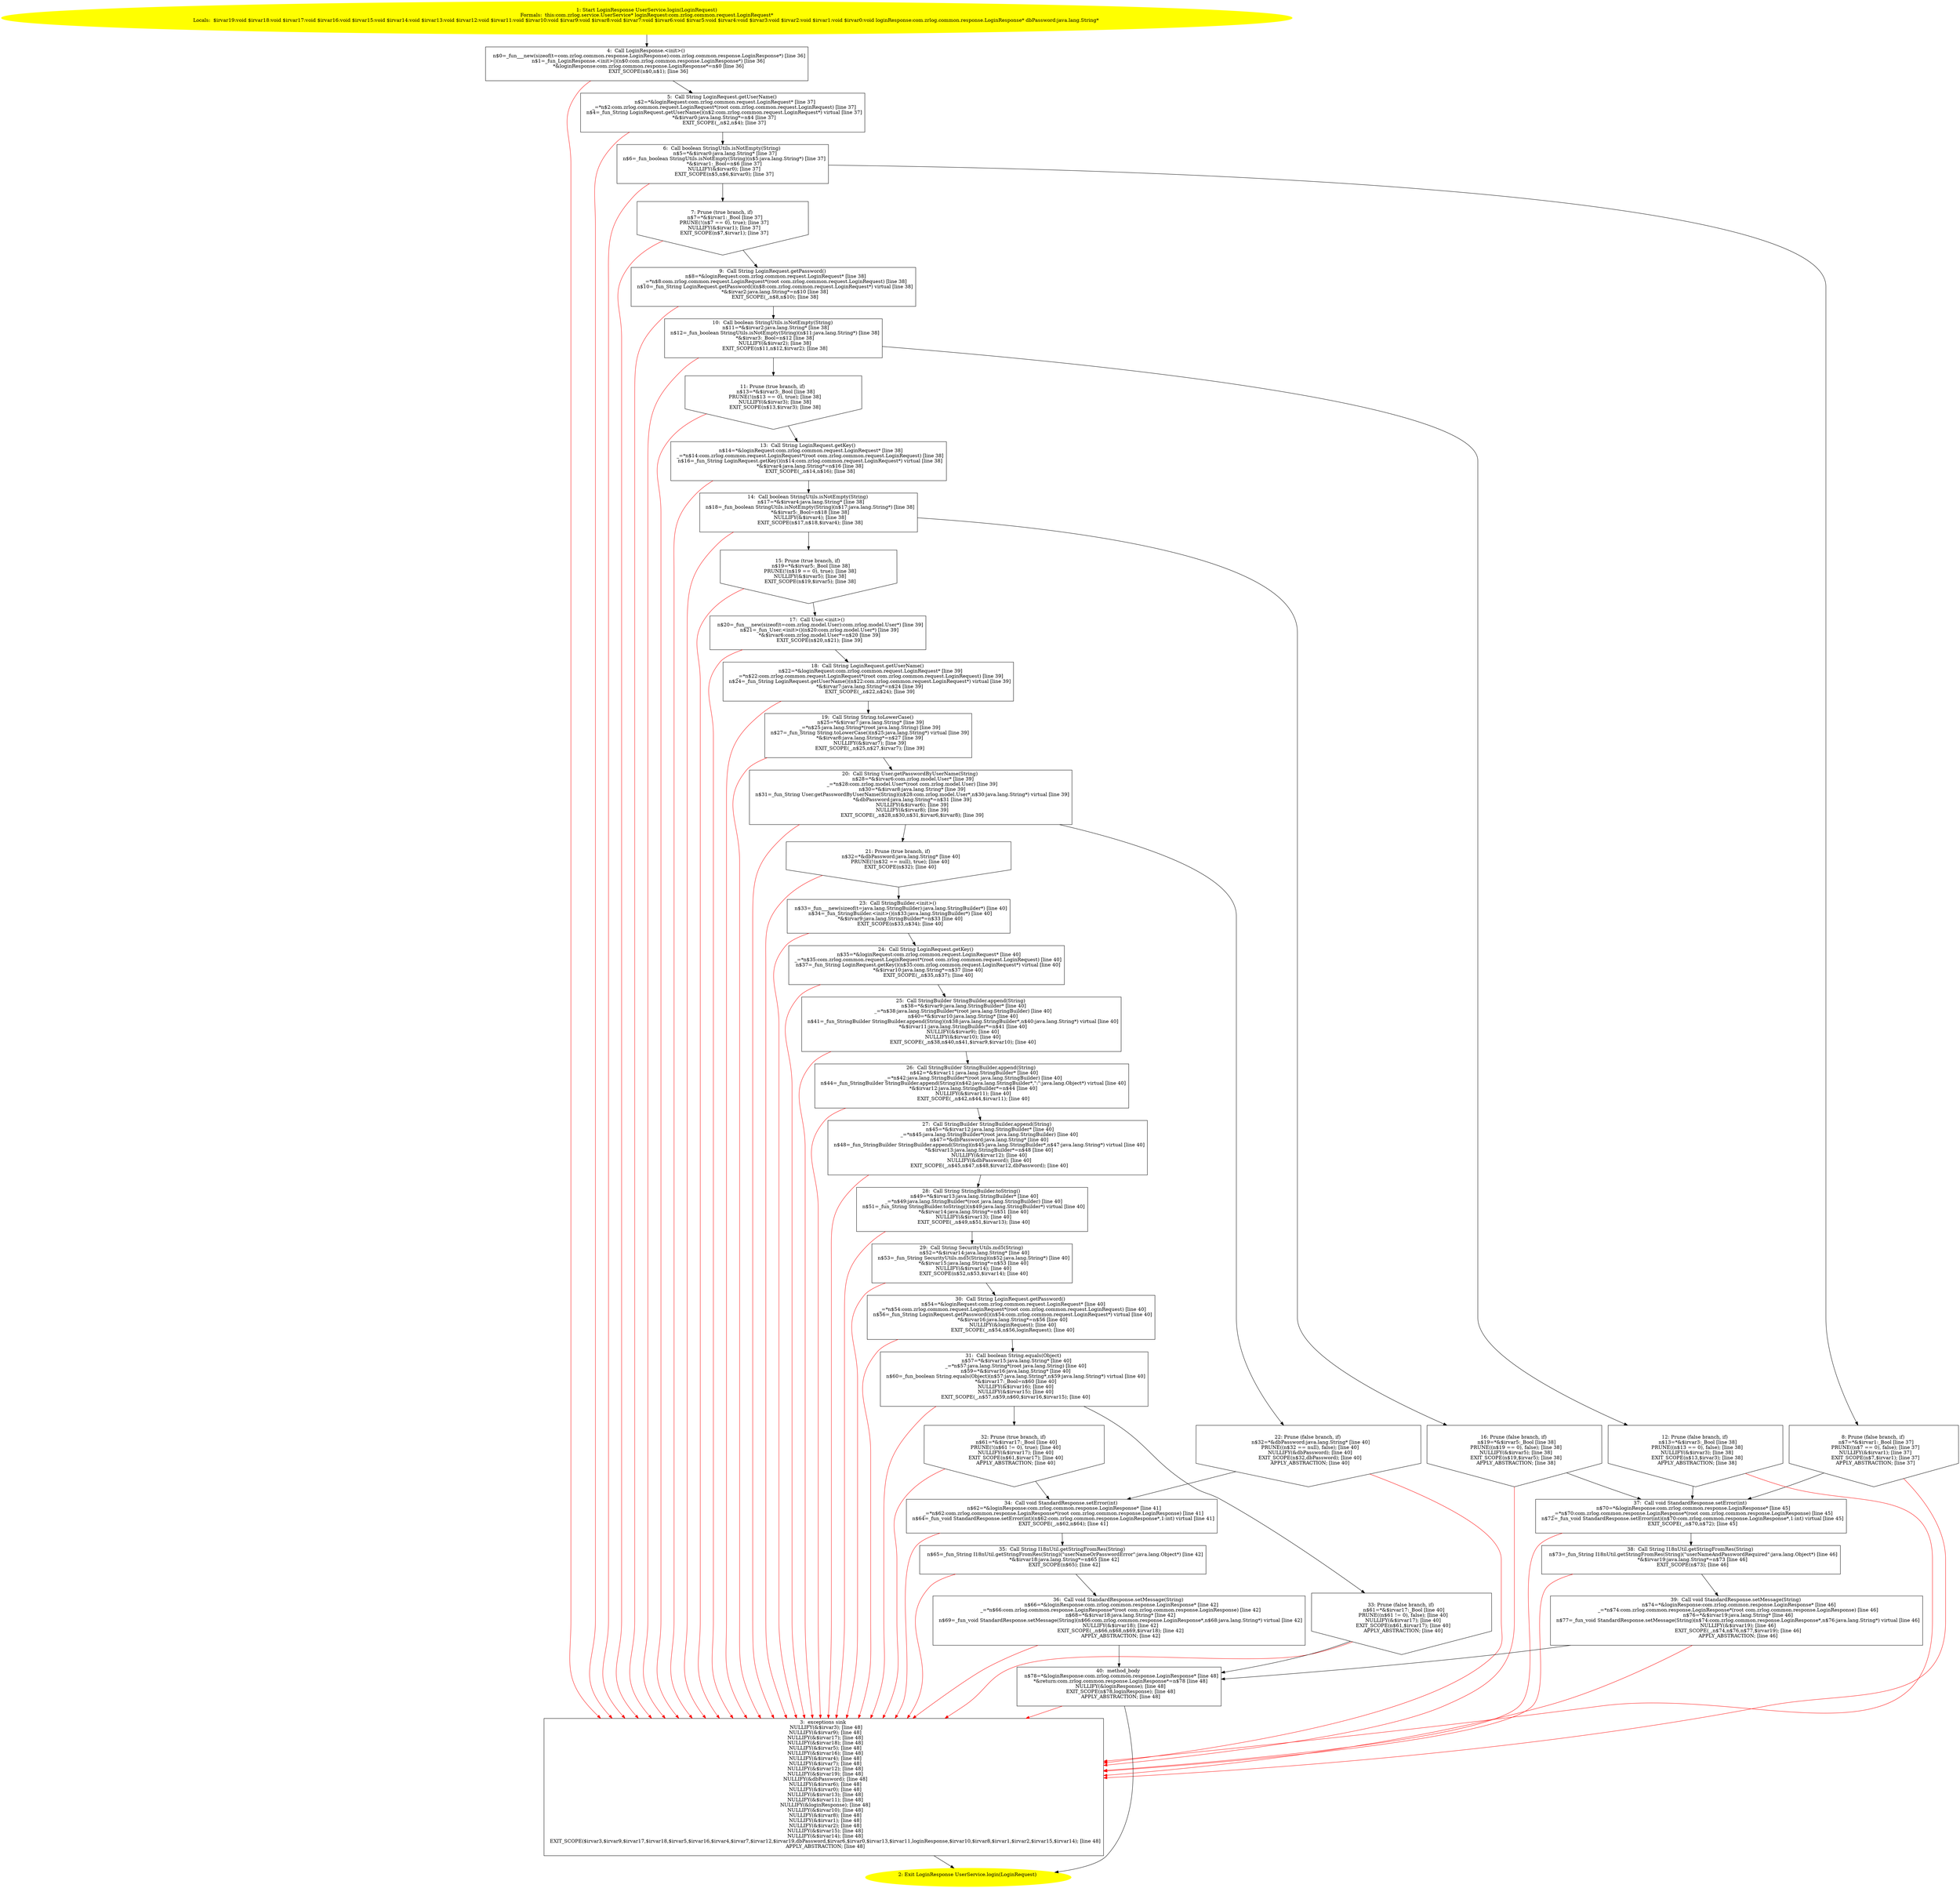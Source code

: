 /* @generated */
digraph cfg {
"com.zrlog.service.UserService.login(com.zrlog.common.request.LoginRequest):com.zrlog.common.response.4e1e78a4189e715eecea8e6a4670ff0a_1" [label="1: Start LoginResponse UserService.login(LoginRequest)\nFormals:  this:com.zrlog.service.UserService* loginRequest:com.zrlog.common.request.LoginRequest*\nLocals:  $irvar19:void $irvar18:void $irvar17:void $irvar16:void $irvar15:void $irvar14:void $irvar13:void $irvar12:void $irvar11:void $irvar10:void $irvar9:void $irvar8:void $irvar7:void $irvar6:void $irvar5:void $irvar4:void $irvar3:void $irvar2:void $irvar1:void $irvar0:void loginResponse:com.zrlog.common.response.LoginResponse* dbPassword:java.lang.String* \n  " color=yellow style=filled]
	

	 "com.zrlog.service.UserService.login(com.zrlog.common.request.LoginRequest):com.zrlog.common.response.4e1e78a4189e715eecea8e6a4670ff0a_1" -> "com.zrlog.service.UserService.login(com.zrlog.common.request.LoginRequest):com.zrlog.common.response.4e1e78a4189e715eecea8e6a4670ff0a_4" ;
"com.zrlog.service.UserService.login(com.zrlog.common.request.LoginRequest):com.zrlog.common.response.4e1e78a4189e715eecea8e6a4670ff0a_2" [label="2: Exit LoginResponse UserService.login(LoginRequest) \n  " color=yellow style=filled]
	

"com.zrlog.service.UserService.login(com.zrlog.common.request.LoginRequest):com.zrlog.common.response.4e1e78a4189e715eecea8e6a4670ff0a_3" [label="3:  exceptions sink \n   NULLIFY(&$irvar3); [line 48]\n  NULLIFY(&$irvar9); [line 48]\n  NULLIFY(&$irvar17); [line 48]\n  NULLIFY(&$irvar18); [line 48]\n  NULLIFY(&$irvar5); [line 48]\n  NULLIFY(&$irvar16); [line 48]\n  NULLIFY(&$irvar4); [line 48]\n  NULLIFY(&$irvar7); [line 48]\n  NULLIFY(&$irvar12); [line 48]\n  NULLIFY(&$irvar19); [line 48]\n  NULLIFY(&dbPassword); [line 48]\n  NULLIFY(&$irvar6); [line 48]\n  NULLIFY(&$irvar0); [line 48]\n  NULLIFY(&$irvar13); [line 48]\n  NULLIFY(&$irvar11); [line 48]\n  NULLIFY(&loginResponse); [line 48]\n  NULLIFY(&$irvar10); [line 48]\n  NULLIFY(&$irvar8); [line 48]\n  NULLIFY(&$irvar1); [line 48]\n  NULLIFY(&$irvar2); [line 48]\n  NULLIFY(&$irvar15); [line 48]\n  NULLIFY(&$irvar14); [line 48]\n  EXIT_SCOPE($irvar3,$irvar9,$irvar17,$irvar18,$irvar5,$irvar16,$irvar4,$irvar7,$irvar12,$irvar19,dbPassword,$irvar6,$irvar0,$irvar13,$irvar11,loginResponse,$irvar10,$irvar8,$irvar1,$irvar2,$irvar15,$irvar14); [line 48]\n  APPLY_ABSTRACTION; [line 48]\n " shape="box"]
	

	 "com.zrlog.service.UserService.login(com.zrlog.common.request.LoginRequest):com.zrlog.common.response.4e1e78a4189e715eecea8e6a4670ff0a_3" -> "com.zrlog.service.UserService.login(com.zrlog.common.request.LoginRequest):com.zrlog.common.response.4e1e78a4189e715eecea8e6a4670ff0a_2" ;
"com.zrlog.service.UserService.login(com.zrlog.common.request.LoginRequest):com.zrlog.common.response.4e1e78a4189e715eecea8e6a4670ff0a_4" [label="4:  Call LoginResponse.<init>() \n   n$0=_fun___new(sizeof(t=com.zrlog.common.response.LoginResponse):com.zrlog.common.response.LoginResponse*) [line 36]\n  n$1=_fun_LoginResponse.<init>()(n$0:com.zrlog.common.response.LoginResponse*) [line 36]\n  *&loginResponse:com.zrlog.common.response.LoginResponse*=n$0 [line 36]\n  EXIT_SCOPE(n$0,n$1); [line 36]\n " shape="box"]
	

	 "com.zrlog.service.UserService.login(com.zrlog.common.request.LoginRequest):com.zrlog.common.response.4e1e78a4189e715eecea8e6a4670ff0a_4" -> "com.zrlog.service.UserService.login(com.zrlog.common.request.LoginRequest):com.zrlog.common.response.4e1e78a4189e715eecea8e6a4670ff0a_5" ;
	 "com.zrlog.service.UserService.login(com.zrlog.common.request.LoginRequest):com.zrlog.common.response.4e1e78a4189e715eecea8e6a4670ff0a_4" -> "com.zrlog.service.UserService.login(com.zrlog.common.request.LoginRequest):com.zrlog.common.response.4e1e78a4189e715eecea8e6a4670ff0a_3" [color="red" ];
"com.zrlog.service.UserService.login(com.zrlog.common.request.LoginRequest):com.zrlog.common.response.4e1e78a4189e715eecea8e6a4670ff0a_5" [label="5:  Call String LoginRequest.getUserName() \n   n$2=*&loginRequest:com.zrlog.common.request.LoginRequest* [line 37]\n  _=*n$2:com.zrlog.common.request.LoginRequest*(root com.zrlog.common.request.LoginRequest) [line 37]\n  n$4=_fun_String LoginRequest.getUserName()(n$2:com.zrlog.common.request.LoginRequest*) virtual [line 37]\n  *&$irvar0:java.lang.String*=n$4 [line 37]\n  EXIT_SCOPE(_,n$2,n$4); [line 37]\n " shape="box"]
	

	 "com.zrlog.service.UserService.login(com.zrlog.common.request.LoginRequest):com.zrlog.common.response.4e1e78a4189e715eecea8e6a4670ff0a_5" -> "com.zrlog.service.UserService.login(com.zrlog.common.request.LoginRequest):com.zrlog.common.response.4e1e78a4189e715eecea8e6a4670ff0a_6" ;
	 "com.zrlog.service.UserService.login(com.zrlog.common.request.LoginRequest):com.zrlog.common.response.4e1e78a4189e715eecea8e6a4670ff0a_5" -> "com.zrlog.service.UserService.login(com.zrlog.common.request.LoginRequest):com.zrlog.common.response.4e1e78a4189e715eecea8e6a4670ff0a_3" [color="red" ];
"com.zrlog.service.UserService.login(com.zrlog.common.request.LoginRequest):com.zrlog.common.response.4e1e78a4189e715eecea8e6a4670ff0a_6" [label="6:  Call boolean StringUtils.isNotEmpty(String) \n   n$5=*&$irvar0:java.lang.String* [line 37]\n  n$6=_fun_boolean StringUtils.isNotEmpty(String)(n$5:java.lang.String*) [line 37]\n  *&$irvar1:_Bool=n$6 [line 37]\n  NULLIFY(&$irvar0); [line 37]\n  EXIT_SCOPE(n$5,n$6,$irvar0); [line 37]\n " shape="box"]
	

	 "com.zrlog.service.UserService.login(com.zrlog.common.request.LoginRequest):com.zrlog.common.response.4e1e78a4189e715eecea8e6a4670ff0a_6" -> "com.zrlog.service.UserService.login(com.zrlog.common.request.LoginRequest):com.zrlog.common.response.4e1e78a4189e715eecea8e6a4670ff0a_7" ;
	 "com.zrlog.service.UserService.login(com.zrlog.common.request.LoginRequest):com.zrlog.common.response.4e1e78a4189e715eecea8e6a4670ff0a_6" -> "com.zrlog.service.UserService.login(com.zrlog.common.request.LoginRequest):com.zrlog.common.response.4e1e78a4189e715eecea8e6a4670ff0a_8" ;
	 "com.zrlog.service.UserService.login(com.zrlog.common.request.LoginRequest):com.zrlog.common.response.4e1e78a4189e715eecea8e6a4670ff0a_6" -> "com.zrlog.service.UserService.login(com.zrlog.common.request.LoginRequest):com.zrlog.common.response.4e1e78a4189e715eecea8e6a4670ff0a_3" [color="red" ];
"com.zrlog.service.UserService.login(com.zrlog.common.request.LoginRequest):com.zrlog.common.response.4e1e78a4189e715eecea8e6a4670ff0a_7" [label="7: Prune (true branch, if) \n   n$7=*&$irvar1:_Bool [line 37]\n  PRUNE(!(n$7 == 0), true); [line 37]\n  NULLIFY(&$irvar1); [line 37]\n  EXIT_SCOPE(n$7,$irvar1); [line 37]\n " shape="invhouse"]
	

	 "com.zrlog.service.UserService.login(com.zrlog.common.request.LoginRequest):com.zrlog.common.response.4e1e78a4189e715eecea8e6a4670ff0a_7" -> "com.zrlog.service.UserService.login(com.zrlog.common.request.LoginRequest):com.zrlog.common.response.4e1e78a4189e715eecea8e6a4670ff0a_9" ;
	 "com.zrlog.service.UserService.login(com.zrlog.common.request.LoginRequest):com.zrlog.common.response.4e1e78a4189e715eecea8e6a4670ff0a_7" -> "com.zrlog.service.UserService.login(com.zrlog.common.request.LoginRequest):com.zrlog.common.response.4e1e78a4189e715eecea8e6a4670ff0a_3" [color="red" ];
"com.zrlog.service.UserService.login(com.zrlog.common.request.LoginRequest):com.zrlog.common.response.4e1e78a4189e715eecea8e6a4670ff0a_8" [label="8: Prune (false branch, if) \n   n$7=*&$irvar1:_Bool [line 37]\n  PRUNE((n$7 == 0), false); [line 37]\n  NULLIFY(&$irvar1); [line 37]\n  EXIT_SCOPE(n$7,$irvar1); [line 37]\n  APPLY_ABSTRACTION; [line 37]\n " shape="invhouse"]
	

	 "com.zrlog.service.UserService.login(com.zrlog.common.request.LoginRequest):com.zrlog.common.response.4e1e78a4189e715eecea8e6a4670ff0a_8" -> "com.zrlog.service.UserService.login(com.zrlog.common.request.LoginRequest):com.zrlog.common.response.4e1e78a4189e715eecea8e6a4670ff0a_37" ;
	 "com.zrlog.service.UserService.login(com.zrlog.common.request.LoginRequest):com.zrlog.common.response.4e1e78a4189e715eecea8e6a4670ff0a_8" -> "com.zrlog.service.UserService.login(com.zrlog.common.request.LoginRequest):com.zrlog.common.response.4e1e78a4189e715eecea8e6a4670ff0a_3" [color="red" ];
"com.zrlog.service.UserService.login(com.zrlog.common.request.LoginRequest):com.zrlog.common.response.4e1e78a4189e715eecea8e6a4670ff0a_9" [label="9:  Call String LoginRequest.getPassword() \n   n$8=*&loginRequest:com.zrlog.common.request.LoginRequest* [line 38]\n  _=*n$8:com.zrlog.common.request.LoginRequest*(root com.zrlog.common.request.LoginRequest) [line 38]\n  n$10=_fun_String LoginRequest.getPassword()(n$8:com.zrlog.common.request.LoginRequest*) virtual [line 38]\n  *&$irvar2:java.lang.String*=n$10 [line 38]\n  EXIT_SCOPE(_,n$8,n$10); [line 38]\n " shape="box"]
	

	 "com.zrlog.service.UserService.login(com.zrlog.common.request.LoginRequest):com.zrlog.common.response.4e1e78a4189e715eecea8e6a4670ff0a_9" -> "com.zrlog.service.UserService.login(com.zrlog.common.request.LoginRequest):com.zrlog.common.response.4e1e78a4189e715eecea8e6a4670ff0a_10" ;
	 "com.zrlog.service.UserService.login(com.zrlog.common.request.LoginRequest):com.zrlog.common.response.4e1e78a4189e715eecea8e6a4670ff0a_9" -> "com.zrlog.service.UserService.login(com.zrlog.common.request.LoginRequest):com.zrlog.common.response.4e1e78a4189e715eecea8e6a4670ff0a_3" [color="red" ];
"com.zrlog.service.UserService.login(com.zrlog.common.request.LoginRequest):com.zrlog.common.response.4e1e78a4189e715eecea8e6a4670ff0a_10" [label="10:  Call boolean StringUtils.isNotEmpty(String) \n   n$11=*&$irvar2:java.lang.String* [line 38]\n  n$12=_fun_boolean StringUtils.isNotEmpty(String)(n$11:java.lang.String*) [line 38]\n  *&$irvar3:_Bool=n$12 [line 38]\n  NULLIFY(&$irvar2); [line 38]\n  EXIT_SCOPE(n$11,n$12,$irvar2); [line 38]\n " shape="box"]
	

	 "com.zrlog.service.UserService.login(com.zrlog.common.request.LoginRequest):com.zrlog.common.response.4e1e78a4189e715eecea8e6a4670ff0a_10" -> "com.zrlog.service.UserService.login(com.zrlog.common.request.LoginRequest):com.zrlog.common.response.4e1e78a4189e715eecea8e6a4670ff0a_11" ;
	 "com.zrlog.service.UserService.login(com.zrlog.common.request.LoginRequest):com.zrlog.common.response.4e1e78a4189e715eecea8e6a4670ff0a_10" -> "com.zrlog.service.UserService.login(com.zrlog.common.request.LoginRequest):com.zrlog.common.response.4e1e78a4189e715eecea8e6a4670ff0a_12" ;
	 "com.zrlog.service.UserService.login(com.zrlog.common.request.LoginRequest):com.zrlog.common.response.4e1e78a4189e715eecea8e6a4670ff0a_10" -> "com.zrlog.service.UserService.login(com.zrlog.common.request.LoginRequest):com.zrlog.common.response.4e1e78a4189e715eecea8e6a4670ff0a_3" [color="red" ];
"com.zrlog.service.UserService.login(com.zrlog.common.request.LoginRequest):com.zrlog.common.response.4e1e78a4189e715eecea8e6a4670ff0a_11" [label="11: Prune (true branch, if) \n   n$13=*&$irvar3:_Bool [line 38]\n  PRUNE(!(n$13 == 0), true); [line 38]\n  NULLIFY(&$irvar3); [line 38]\n  EXIT_SCOPE(n$13,$irvar3); [line 38]\n " shape="invhouse"]
	

	 "com.zrlog.service.UserService.login(com.zrlog.common.request.LoginRequest):com.zrlog.common.response.4e1e78a4189e715eecea8e6a4670ff0a_11" -> "com.zrlog.service.UserService.login(com.zrlog.common.request.LoginRequest):com.zrlog.common.response.4e1e78a4189e715eecea8e6a4670ff0a_13" ;
	 "com.zrlog.service.UserService.login(com.zrlog.common.request.LoginRequest):com.zrlog.common.response.4e1e78a4189e715eecea8e6a4670ff0a_11" -> "com.zrlog.service.UserService.login(com.zrlog.common.request.LoginRequest):com.zrlog.common.response.4e1e78a4189e715eecea8e6a4670ff0a_3" [color="red" ];
"com.zrlog.service.UserService.login(com.zrlog.common.request.LoginRequest):com.zrlog.common.response.4e1e78a4189e715eecea8e6a4670ff0a_12" [label="12: Prune (false branch, if) \n   n$13=*&$irvar3:_Bool [line 38]\n  PRUNE((n$13 == 0), false); [line 38]\n  NULLIFY(&$irvar3); [line 38]\n  EXIT_SCOPE(n$13,$irvar3); [line 38]\n  APPLY_ABSTRACTION; [line 38]\n " shape="invhouse"]
	

	 "com.zrlog.service.UserService.login(com.zrlog.common.request.LoginRequest):com.zrlog.common.response.4e1e78a4189e715eecea8e6a4670ff0a_12" -> "com.zrlog.service.UserService.login(com.zrlog.common.request.LoginRequest):com.zrlog.common.response.4e1e78a4189e715eecea8e6a4670ff0a_37" ;
	 "com.zrlog.service.UserService.login(com.zrlog.common.request.LoginRequest):com.zrlog.common.response.4e1e78a4189e715eecea8e6a4670ff0a_12" -> "com.zrlog.service.UserService.login(com.zrlog.common.request.LoginRequest):com.zrlog.common.response.4e1e78a4189e715eecea8e6a4670ff0a_3" [color="red" ];
"com.zrlog.service.UserService.login(com.zrlog.common.request.LoginRequest):com.zrlog.common.response.4e1e78a4189e715eecea8e6a4670ff0a_13" [label="13:  Call String LoginRequest.getKey() \n   n$14=*&loginRequest:com.zrlog.common.request.LoginRequest* [line 38]\n  _=*n$14:com.zrlog.common.request.LoginRequest*(root com.zrlog.common.request.LoginRequest) [line 38]\n  n$16=_fun_String LoginRequest.getKey()(n$14:com.zrlog.common.request.LoginRequest*) virtual [line 38]\n  *&$irvar4:java.lang.String*=n$16 [line 38]\n  EXIT_SCOPE(_,n$14,n$16); [line 38]\n " shape="box"]
	

	 "com.zrlog.service.UserService.login(com.zrlog.common.request.LoginRequest):com.zrlog.common.response.4e1e78a4189e715eecea8e6a4670ff0a_13" -> "com.zrlog.service.UserService.login(com.zrlog.common.request.LoginRequest):com.zrlog.common.response.4e1e78a4189e715eecea8e6a4670ff0a_14" ;
	 "com.zrlog.service.UserService.login(com.zrlog.common.request.LoginRequest):com.zrlog.common.response.4e1e78a4189e715eecea8e6a4670ff0a_13" -> "com.zrlog.service.UserService.login(com.zrlog.common.request.LoginRequest):com.zrlog.common.response.4e1e78a4189e715eecea8e6a4670ff0a_3" [color="red" ];
"com.zrlog.service.UserService.login(com.zrlog.common.request.LoginRequest):com.zrlog.common.response.4e1e78a4189e715eecea8e6a4670ff0a_14" [label="14:  Call boolean StringUtils.isNotEmpty(String) \n   n$17=*&$irvar4:java.lang.String* [line 38]\n  n$18=_fun_boolean StringUtils.isNotEmpty(String)(n$17:java.lang.String*) [line 38]\n  *&$irvar5:_Bool=n$18 [line 38]\n  NULLIFY(&$irvar4); [line 38]\n  EXIT_SCOPE(n$17,n$18,$irvar4); [line 38]\n " shape="box"]
	

	 "com.zrlog.service.UserService.login(com.zrlog.common.request.LoginRequest):com.zrlog.common.response.4e1e78a4189e715eecea8e6a4670ff0a_14" -> "com.zrlog.service.UserService.login(com.zrlog.common.request.LoginRequest):com.zrlog.common.response.4e1e78a4189e715eecea8e6a4670ff0a_15" ;
	 "com.zrlog.service.UserService.login(com.zrlog.common.request.LoginRequest):com.zrlog.common.response.4e1e78a4189e715eecea8e6a4670ff0a_14" -> "com.zrlog.service.UserService.login(com.zrlog.common.request.LoginRequest):com.zrlog.common.response.4e1e78a4189e715eecea8e6a4670ff0a_16" ;
	 "com.zrlog.service.UserService.login(com.zrlog.common.request.LoginRequest):com.zrlog.common.response.4e1e78a4189e715eecea8e6a4670ff0a_14" -> "com.zrlog.service.UserService.login(com.zrlog.common.request.LoginRequest):com.zrlog.common.response.4e1e78a4189e715eecea8e6a4670ff0a_3" [color="red" ];
"com.zrlog.service.UserService.login(com.zrlog.common.request.LoginRequest):com.zrlog.common.response.4e1e78a4189e715eecea8e6a4670ff0a_15" [label="15: Prune (true branch, if) \n   n$19=*&$irvar5:_Bool [line 38]\n  PRUNE(!(n$19 == 0), true); [line 38]\n  NULLIFY(&$irvar5); [line 38]\n  EXIT_SCOPE(n$19,$irvar5); [line 38]\n " shape="invhouse"]
	

	 "com.zrlog.service.UserService.login(com.zrlog.common.request.LoginRequest):com.zrlog.common.response.4e1e78a4189e715eecea8e6a4670ff0a_15" -> "com.zrlog.service.UserService.login(com.zrlog.common.request.LoginRequest):com.zrlog.common.response.4e1e78a4189e715eecea8e6a4670ff0a_17" ;
	 "com.zrlog.service.UserService.login(com.zrlog.common.request.LoginRequest):com.zrlog.common.response.4e1e78a4189e715eecea8e6a4670ff0a_15" -> "com.zrlog.service.UserService.login(com.zrlog.common.request.LoginRequest):com.zrlog.common.response.4e1e78a4189e715eecea8e6a4670ff0a_3" [color="red" ];
"com.zrlog.service.UserService.login(com.zrlog.common.request.LoginRequest):com.zrlog.common.response.4e1e78a4189e715eecea8e6a4670ff0a_16" [label="16: Prune (false branch, if) \n   n$19=*&$irvar5:_Bool [line 38]\n  PRUNE((n$19 == 0), false); [line 38]\n  NULLIFY(&$irvar5); [line 38]\n  EXIT_SCOPE(n$19,$irvar5); [line 38]\n  APPLY_ABSTRACTION; [line 38]\n " shape="invhouse"]
	

	 "com.zrlog.service.UserService.login(com.zrlog.common.request.LoginRequest):com.zrlog.common.response.4e1e78a4189e715eecea8e6a4670ff0a_16" -> "com.zrlog.service.UserService.login(com.zrlog.common.request.LoginRequest):com.zrlog.common.response.4e1e78a4189e715eecea8e6a4670ff0a_37" ;
	 "com.zrlog.service.UserService.login(com.zrlog.common.request.LoginRequest):com.zrlog.common.response.4e1e78a4189e715eecea8e6a4670ff0a_16" -> "com.zrlog.service.UserService.login(com.zrlog.common.request.LoginRequest):com.zrlog.common.response.4e1e78a4189e715eecea8e6a4670ff0a_3" [color="red" ];
"com.zrlog.service.UserService.login(com.zrlog.common.request.LoginRequest):com.zrlog.common.response.4e1e78a4189e715eecea8e6a4670ff0a_17" [label="17:  Call User.<init>() \n   n$20=_fun___new(sizeof(t=com.zrlog.model.User):com.zrlog.model.User*) [line 39]\n  n$21=_fun_User.<init>()(n$20:com.zrlog.model.User*) [line 39]\n  *&$irvar6:com.zrlog.model.User*=n$20 [line 39]\n  EXIT_SCOPE(n$20,n$21); [line 39]\n " shape="box"]
	

	 "com.zrlog.service.UserService.login(com.zrlog.common.request.LoginRequest):com.zrlog.common.response.4e1e78a4189e715eecea8e6a4670ff0a_17" -> "com.zrlog.service.UserService.login(com.zrlog.common.request.LoginRequest):com.zrlog.common.response.4e1e78a4189e715eecea8e6a4670ff0a_18" ;
	 "com.zrlog.service.UserService.login(com.zrlog.common.request.LoginRequest):com.zrlog.common.response.4e1e78a4189e715eecea8e6a4670ff0a_17" -> "com.zrlog.service.UserService.login(com.zrlog.common.request.LoginRequest):com.zrlog.common.response.4e1e78a4189e715eecea8e6a4670ff0a_3" [color="red" ];
"com.zrlog.service.UserService.login(com.zrlog.common.request.LoginRequest):com.zrlog.common.response.4e1e78a4189e715eecea8e6a4670ff0a_18" [label="18:  Call String LoginRequest.getUserName() \n   n$22=*&loginRequest:com.zrlog.common.request.LoginRequest* [line 39]\n  _=*n$22:com.zrlog.common.request.LoginRequest*(root com.zrlog.common.request.LoginRequest) [line 39]\n  n$24=_fun_String LoginRequest.getUserName()(n$22:com.zrlog.common.request.LoginRequest*) virtual [line 39]\n  *&$irvar7:java.lang.String*=n$24 [line 39]\n  EXIT_SCOPE(_,n$22,n$24); [line 39]\n " shape="box"]
	

	 "com.zrlog.service.UserService.login(com.zrlog.common.request.LoginRequest):com.zrlog.common.response.4e1e78a4189e715eecea8e6a4670ff0a_18" -> "com.zrlog.service.UserService.login(com.zrlog.common.request.LoginRequest):com.zrlog.common.response.4e1e78a4189e715eecea8e6a4670ff0a_19" ;
	 "com.zrlog.service.UserService.login(com.zrlog.common.request.LoginRequest):com.zrlog.common.response.4e1e78a4189e715eecea8e6a4670ff0a_18" -> "com.zrlog.service.UserService.login(com.zrlog.common.request.LoginRequest):com.zrlog.common.response.4e1e78a4189e715eecea8e6a4670ff0a_3" [color="red" ];
"com.zrlog.service.UserService.login(com.zrlog.common.request.LoginRequest):com.zrlog.common.response.4e1e78a4189e715eecea8e6a4670ff0a_19" [label="19:  Call String String.toLowerCase() \n   n$25=*&$irvar7:java.lang.String* [line 39]\n  _=*n$25:java.lang.String*(root java.lang.String) [line 39]\n  n$27=_fun_String String.toLowerCase()(n$25:java.lang.String*) virtual [line 39]\n  *&$irvar8:java.lang.String*=n$27 [line 39]\n  NULLIFY(&$irvar7); [line 39]\n  EXIT_SCOPE(_,n$25,n$27,$irvar7); [line 39]\n " shape="box"]
	

	 "com.zrlog.service.UserService.login(com.zrlog.common.request.LoginRequest):com.zrlog.common.response.4e1e78a4189e715eecea8e6a4670ff0a_19" -> "com.zrlog.service.UserService.login(com.zrlog.common.request.LoginRequest):com.zrlog.common.response.4e1e78a4189e715eecea8e6a4670ff0a_20" ;
	 "com.zrlog.service.UserService.login(com.zrlog.common.request.LoginRequest):com.zrlog.common.response.4e1e78a4189e715eecea8e6a4670ff0a_19" -> "com.zrlog.service.UserService.login(com.zrlog.common.request.LoginRequest):com.zrlog.common.response.4e1e78a4189e715eecea8e6a4670ff0a_3" [color="red" ];
"com.zrlog.service.UserService.login(com.zrlog.common.request.LoginRequest):com.zrlog.common.response.4e1e78a4189e715eecea8e6a4670ff0a_20" [label="20:  Call String User.getPasswordByUserName(String) \n   n$28=*&$irvar6:com.zrlog.model.User* [line 39]\n  _=*n$28:com.zrlog.model.User*(root com.zrlog.model.User) [line 39]\n  n$30=*&$irvar8:java.lang.String* [line 39]\n  n$31=_fun_String User.getPasswordByUserName(String)(n$28:com.zrlog.model.User*,n$30:java.lang.String*) virtual [line 39]\n  *&dbPassword:java.lang.String*=n$31 [line 39]\n  NULLIFY(&$irvar6); [line 39]\n  NULLIFY(&$irvar8); [line 39]\n  EXIT_SCOPE(_,n$28,n$30,n$31,$irvar6,$irvar8); [line 39]\n " shape="box"]
	

	 "com.zrlog.service.UserService.login(com.zrlog.common.request.LoginRequest):com.zrlog.common.response.4e1e78a4189e715eecea8e6a4670ff0a_20" -> "com.zrlog.service.UserService.login(com.zrlog.common.request.LoginRequest):com.zrlog.common.response.4e1e78a4189e715eecea8e6a4670ff0a_21" ;
	 "com.zrlog.service.UserService.login(com.zrlog.common.request.LoginRequest):com.zrlog.common.response.4e1e78a4189e715eecea8e6a4670ff0a_20" -> "com.zrlog.service.UserService.login(com.zrlog.common.request.LoginRequest):com.zrlog.common.response.4e1e78a4189e715eecea8e6a4670ff0a_22" ;
	 "com.zrlog.service.UserService.login(com.zrlog.common.request.LoginRequest):com.zrlog.common.response.4e1e78a4189e715eecea8e6a4670ff0a_20" -> "com.zrlog.service.UserService.login(com.zrlog.common.request.LoginRequest):com.zrlog.common.response.4e1e78a4189e715eecea8e6a4670ff0a_3" [color="red" ];
"com.zrlog.service.UserService.login(com.zrlog.common.request.LoginRequest):com.zrlog.common.response.4e1e78a4189e715eecea8e6a4670ff0a_21" [label="21: Prune (true branch, if) \n   n$32=*&dbPassword:java.lang.String* [line 40]\n  PRUNE(!(n$32 == null), true); [line 40]\n  EXIT_SCOPE(n$32); [line 40]\n " shape="invhouse"]
	

	 "com.zrlog.service.UserService.login(com.zrlog.common.request.LoginRequest):com.zrlog.common.response.4e1e78a4189e715eecea8e6a4670ff0a_21" -> "com.zrlog.service.UserService.login(com.zrlog.common.request.LoginRequest):com.zrlog.common.response.4e1e78a4189e715eecea8e6a4670ff0a_23" ;
	 "com.zrlog.service.UserService.login(com.zrlog.common.request.LoginRequest):com.zrlog.common.response.4e1e78a4189e715eecea8e6a4670ff0a_21" -> "com.zrlog.service.UserService.login(com.zrlog.common.request.LoginRequest):com.zrlog.common.response.4e1e78a4189e715eecea8e6a4670ff0a_3" [color="red" ];
"com.zrlog.service.UserService.login(com.zrlog.common.request.LoginRequest):com.zrlog.common.response.4e1e78a4189e715eecea8e6a4670ff0a_22" [label="22: Prune (false branch, if) \n   n$32=*&dbPassword:java.lang.String* [line 40]\n  PRUNE((n$32 == null), false); [line 40]\n  NULLIFY(&dbPassword); [line 40]\n  EXIT_SCOPE(n$32,dbPassword); [line 40]\n  APPLY_ABSTRACTION; [line 40]\n " shape="invhouse"]
	

	 "com.zrlog.service.UserService.login(com.zrlog.common.request.LoginRequest):com.zrlog.common.response.4e1e78a4189e715eecea8e6a4670ff0a_22" -> "com.zrlog.service.UserService.login(com.zrlog.common.request.LoginRequest):com.zrlog.common.response.4e1e78a4189e715eecea8e6a4670ff0a_34" ;
	 "com.zrlog.service.UserService.login(com.zrlog.common.request.LoginRequest):com.zrlog.common.response.4e1e78a4189e715eecea8e6a4670ff0a_22" -> "com.zrlog.service.UserService.login(com.zrlog.common.request.LoginRequest):com.zrlog.common.response.4e1e78a4189e715eecea8e6a4670ff0a_3" [color="red" ];
"com.zrlog.service.UserService.login(com.zrlog.common.request.LoginRequest):com.zrlog.common.response.4e1e78a4189e715eecea8e6a4670ff0a_23" [label="23:  Call StringBuilder.<init>() \n   n$33=_fun___new(sizeof(t=java.lang.StringBuilder):java.lang.StringBuilder*) [line 40]\n  n$34=_fun_StringBuilder.<init>()(n$33:java.lang.StringBuilder*) [line 40]\n  *&$irvar9:java.lang.StringBuilder*=n$33 [line 40]\n  EXIT_SCOPE(n$33,n$34); [line 40]\n " shape="box"]
	

	 "com.zrlog.service.UserService.login(com.zrlog.common.request.LoginRequest):com.zrlog.common.response.4e1e78a4189e715eecea8e6a4670ff0a_23" -> "com.zrlog.service.UserService.login(com.zrlog.common.request.LoginRequest):com.zrlog.common.response.4e1e78a4189e715eecea8e6a4670ff0a_24" ;
	 "com.zrlog.service.UserService.login(com.zrlog.common.request.LoginRequest):com.zrlog.common.response.4e1e78a4189e715eecea8e6a4670ff0a_23" -> "com.zrlog.service.UserService.login(com.zrlog.common.request.LoginRequest):com.zrlog.common.response.4e1e78a4189e715eecea8e6a4670ff0a_3" [color="red" ];
"com.zrlog.service.UserService.login(com.zrlog.common.request.LoginRequest):com.zrlog.common.response.4e1e78a4189e715eecea8e6a4670ff0a_24" [label="24:  Call String LoginRequest.getKey() \n   n$35=*&loginRequest:com.zrlog.common.request.LoginRequest* [line 40]\n  _=*n$35:com.zrlog.common.request.LoginRequest*(root com.zrlog.common.request.LoginRequest) [line 40]\n  n$37=_fun_String LoginRequest.getKey()(n$35:com.zrlog.common.request.LoginRequest*) virtual [line 40]\n  *&$irvar10:java.lang.String*=n$37 [line 40]\n  EXIT_SCOPE(_,n$35,n$37); [line 40]\n " shape="box"]
	

	 "com.zrlog.service.UserService.login(com.zrlog.common.request.LoginRequest):com.zrlog.common.response.4e1e78a4189e715eecea8e6a4670ff0a_24" -> "com.zrlog.service.UserService.login(com.zrlog.common.request.LoginRequest):com.zrlog.common.response.4e1e78a4189e715eecea8e6a4670ff0a_25" ;
	 "com.zrlog.service.UserService.login(com.zrlog.common.request.LoginRequest):com.zrlog.common.response.4e1e78a4189e715eecea8e6a4670ff0a_24" -> "com.zrlog.service.UserService.login(com.zrlog.common.request.LoginRequest):com.zrlog.common.response.4e1e78a4189e715eecea8e6a4670ff0a_3" [color="red" ];
"com.zrlog.service.UserService.login(com.zrlog.common.request.LoginRequest):com.zrlog.common.response.4e1e78a4189e715eecea8e6a4670ff0a_25" [label="25:  Call StringBuilder StringBuilder.append(String) \n   n$38=*&$irvar9:java.lang.StringBuilder* [line 40]\n  _=*n$38:java.lang.StringBuilder*(root java.lang.StringBuilder) [line 40]\n  n$40=*&$irvar10:java.lang.String* [line 40]\n  n$41=_fun_StringBuilder StringBuilder.append(String)(n$38:java.lang.StringBuilder*,n$40:java.lang.String*) virtual [line 40]\n  *&$irvar11:java.lang.StringBuilder*=n$41 [line 40]\n  NULLIFY(&$irvar9); [line 40]\n  NULLIFY(&$irvar10); [line 40]\n  EXIT_SCOPE(_,n$38,n$40,n$41,$irvar9,$irvar10); [line 40]\n " shape="box"]
	

	 "com.zrlog.service.UserService.login(com.zrlog.common.request.LoginRequest):com.zrlog.common.response.4e1e78a4189e715eecea8e6a4670ff0a_25" -> "com.zrlog.service.UserService.login(com.zrlog.common.request.LoginRequest):com.zrlog.common.response.4e1e78a4189e715eecea8e6a4670ff0a_26" ;
	 "com.zrlog.service.UserService.login(com.zrlog.common.request.LoginRequest):com.zrlog.common.response.4e1e78a4189e715eecea8e6a4670ff0a_25" -> "com.zrlog.service.UserService.login(com.zrlog.common.request.LoginRequest):com.zrlog.common.response.4e1e78a4189e715eecea8e6a4670ff0a_3" [color="red" ];
"com.zrlog.service.UserService.login(com.zrlog.common.request.LoginRequest):com.zrlog.common.response.4e1e78a4189e715eecea8e6a4670ff0a_26" [label="26:  Call StringBuilder StringBuilder.append(String) \n   n$42=*&$irvar11:java.lang.StringBuilder* [line 40]\n  _=*n$42:java.lang.StringBuilder*(root java.lang.StringBuilder) [line 40]\n  n$44=_fun_StringBuilder StringBuilder.append(String)(n$42:java.lang.StringBuilder*,\":\":java.lang.Object*) virtual [line 40]\n  *&$irvar12:java.lang.StringBuilder*=n$44 [line 40]\n  NULLIFY(&$irvar11); [line 40]\n  EXIT_SCOPE(_,n$42,n$44,$irvar11); [line 40]\n " shape="box"]
	

	 "com.zrlog.service.UserService.login(com.zrlog.common.request.LoginRequest):com.zrlog.common.response.4e1e78a4189e715eecea8e6a4670ff0a_26" -> "com.zrlog.service.UserService.login(com.zrlog.common.request.LoginRequest):com.zrlog.common.response.4e1e78a4189e715eecea8e6a4670ff0a_27" ;
	 "com.zrlog.service.UserService.login(com.zrlog.common.request.LoginRequest):com.zrlog.common.response.4e1e78a4189e715eecea8e6a4670ff0a_26" -> "com.zrlog.service.UserService.login(com.zrlog.common.request.LoginRequest):com.zrlog.common.response.4e1e78a4189e715eecea8e6a4670ff0a_3" [color="red" ];
"com.zrlog.service.UserService.login(com.zrlog.common.request.LoginRequest):com.zrlog.common.response.4e1e78a4189e715eecea8e6a4670ff0a_27" [label="27:  Call StringBuilder StringBuilder.append(String) \n   n$45=*&$irvar12:java.lang.StringBuilder* [line 40]\n  _=*n$45:java.lang.StringBuilder*(root java.lang.StringBuilder) [line 40]\n  n$47=*&dbPassword:java.lang.String* [line 40]\n  n$48=_fun_StringBuilder StringBuilder.append(String)(n$45:java.lang.StringBuilder*,n$47:java.lang.String*) virtual [line 40]\n  *&$irvar13:java.lang.StringBuilder*=n$48 [line 40]\n  NULLIFY(&$irvar12); [line 40]\n  NULLIFY(&dbPassword); [line 40]\n  EXIT_SCOPE(_,n$45,n$47,n$48,$irvar12,dbPassword); [line 40]\n " shape="box"]
	

	 "com.zrlog.service.UserService.login(com.zrlog.common.request.LoginRequest):com.zrlog.common.response.4e1e78a4189e715eecea8e6a4670ff0a_27" -> "com.zrlog.service.UserService.login(com.zrlog.common.request.LoginRequest):com.zrlog.common.response.4e1e78a4189e715eecea8e6a4670ff0a_28" ;
	 "com.zrlog.service.UserService.login(com.zrlog.common.request.LoginRequest):com.zrlog.common.response.4e1e78a4189e715eecea8e6a4670ff0a_27" -> "com.zrlog.service.UserService.login(com.zrlog.common.request.LoginRequest):com.zrlog.common.response.4e1e78a4189e715eecea8e6a4670ff0a_3" [color="red" ];
"com.zrlog.service.UserService.login(com.zrlog.common.request.LoginRequest):com.zrlog.common.response.4e1e78a4189e715eecea8e6a4670ff0a_28" [label="28:  Call String StringBuilder.toString() \n   n$49=*&$irvar13:java.lang.StringBuilder* [line 40]\n  _=*n$49:java.lang.StringBuilder*(root java.lang.StringBuilder) [line 40]\n  n$51=_fun_String StringBuilder.toString()(n$49:java.lang.StringBuilder*) virtual [line 40]\n  *&$irvar14:java.lang.String*=n$51 [line 40]\n  NULLIFY(&$irvar13); [line 40]\n  EXIT_SCOPE(_,n$49,n$51,$irvar13); [line 40]\n " shape="box"]
	

	 "com.zrlog.service.UserService.login(com.zrlog.common.request.LoginRequest):com.zrlog.common.response.4e1e78a4189e715eecea8e6a4670ff0a_28" -> "com.zrlog.service.UserService.login(com.zrlog.common.request.LoginRequest):com.zrlog.common.response.4e1e78a4189e715eecea8e6a4670ff0a_29" ;
	 "com.zrlog.service.UserService.login(com.zrlog.common.request.LoginRequest):com.zrlog.common.response.4e1e78a4189e715eecea8e6a4670ff0a_28" -> "com.zrlog.service.UserService.login(com.zrlog.common.request.LoginRequest):com.zrlog.common.response.4e1e78a4189e715eecea8e6a4670ff0a_3" [color="red" ];
"com.zrlog.service.UserService.login(com.zrlog.common.request.LoginRequest):com.zrlog.common.response.4e1e78a4189e715eecea8e6a4670ff0a_29" [label="29:  Call String SecurityUtils.md5(String) \n   n$52=*&$irvar14:java.lang.String* [line 40]\n  n$53=_fun_String SecurityUtils.md5(String)(n$52:java.lang.String*) [line 40]\n  *&$irvar15:java.lang.String*=n$53 [line 40]\n  NULLIFY(&$irvar14); [line 40]\n  EXIT_SCOPE(n$52,n$53,$irvar14); [line 40]\n " shape="box"]
	

	 "com.zrlog.service.UserService.login(com.zrlog.common.request.LoginRequest):com.zrlog.common.response.4e1e78a4189e715eecea8e6a4670ff0a_29" -> "com.zrlog.service.UserService.login(com.zrlog.common.request.LoginRequest):com.zrlog.common.response.4e1e78a4189e715eecea8e6a4670ff0a_30" ;
	 "com.zrlog.service.UserService.login(com.zrlog.common.request.LoginRequest):com.zrlog.common.response.4e1e78a4189e715eecea8e6a4670ff0a_29" -> "com.zrlog.service.UserService.login(com.zrlog.common.request.LoginRequest):com.zrlog.common.response.4e1e78a4189e715eecea8e6a4670ff0a_3" [color="red" ];
"com.zrlog.service.UserService.login(com.zrlog.common.request.LoginRequest):com.zrlog.common.response.4e1e78a4189e715eecea8e6a4670ff0a_30" [label="30:  Call String LoginRequest.getPassword() \n   n$54=*&loginRequest:com.zrlog.common.request.LoginRequest* [line 40]\n  _=*n$54:com.zrlog.common.request.LoginRequest*(root com.zrlog.common.request.LoginRequest) [line 40]\n  n$56=_fun_String LoginRequest.getPassword()(n$54:com.zrlog.common.request.LoginRequest*) virtual [line 40]\n  *&$irvar16:java.lang.String*=n$56 [line 40]\n  NULLIFY(&loginRequest); [line 40]\n  EXIT_SCOPE(_,n$54,n$56,loginRequest); [line 40]\n " shape="box"]
	

	 "com.zrlog.service.UserService.login(com.zrlog.common.request.LoginRequest):com.zrlog.common.response.4e1e78a4189e715eecea8e6a4670ff0a_30" -> "com.zrlog.service.UserService.login(com.zrlog.common.request.LoginRequest):com.zrlog.common.response.4e1e78a4189e715eecea8e6a4670ff0a_31" ;
	 "com.zrlog.service.UserService.login(com.zrlog.common.request.LoginRequest):com.zrlog.common.response.4e1e78a4189e715eecea8e6a4670ff0a_30" -> "com.zrlog.service.UserService.login(com.zrlog.common.request.LoginRequest):com.zrlog.common.response.4e1e78a4189e715eecea8e6a4670ff0a_3" [color="red" ];
"com.zrlog.service.UserService.login(com.zrlog.common.request.LoginRequest):com.zrlog.common.response.4e1e78a4189e715eecea8e6a4670ff0a_31" [label="31:  Call boolean String.equals(Object) \n   n$57=*&$irvar15:java.lang.String* [line 40]\n  _=*n$57:java.lang.String*(root java.lang.String) [line 40]\n  n$59=*&$irvar16:java.lang.String* [line 40]\n  n$60=_fun_boolean String.equals(Object)(n$57:java.lang.String*,n$59:java.lang.String*) virtual [line 40]\n  *&$irvar17:_Bool=n$60 [line 40]\n  NULLIFY(&$irvar16); [line 40]\n  NULLIFY(&$irvar15); [line 40]\n  EXIT_SCOPE(_,n$57,n$59,n$60,$irvar16,$irvar15); [line 40]\n " shape="box"]
	

	 "com.zrlog.service.UserService.login(com.zrlog.common.request.LoginRequest):com.zrlog.common.response.4e1e78a4189e715eecea8e6a4670ff0a_31" -> "com.zrlog.service.UserService.login(com.zrlog.common.request.LoginRequest):com.zrlog.common.response.4e1e78a4189e715eecea8e6a4670ff0a_32" ;
	 "com.zrlog.service.UserService.login(com.zrlog.common.request.LoginRequest):com.zrlog.common.response.4e1e78a4189e715eecea8e6a4670ff0a_31" -> "com.zrlog.service.UserService.login(com.zrlog.common.request.LoginRequest):com.zrlog.common.response.4e1e78a4189e715eecea8e6a4670ff0a_33" ;
	 "com.zrlog.service.UserService.login(com.zrlog.common.request.LoginRequest):com.zrlog.common.response.4e1e78a4189e715eecea8e6a4670ff0a_31" -> "com.zrlog.service.UserService.login(com.zrlog.common.request.LoginRequest):com.zrlog.common.response.4e1e78a4189e715eecea8e6a4670ff0a_3" [color="red" ];
"com.zrlog.service.UserService.login(com.zrlog.common.request.LoginRequest):com.zrlog.common.response.4e1e78a4189e715eecea8e6a4670ff0a_32" [label="32: Prune (true branch, if) \n   n$61=*&$irvar17:_Bool [line 40]\n  PRUNE(!(n$61 != 0), true); [line 40]\n  NULLIFY(&$irvar17); [line 40]\n  EXIT_SCOPE(n$61,$irvar17); [line 40]\n  APPLY_ABSTRACTION; [line 40]\n " shape="invhouse"]
	

	 "com.zrlog.service.UserService.login(com.zrlog.common.request.LoginRequest):com.zrlog.common.response.4e1e78a4189e715eecea8e6a4670ff0a_32" -> "com.zrlog.service.UserService.login(com.zrlog.common.request.LoginRequest):com.zrlog.common.response.4e1e78a4189e715eecea8e6a4670ff0a_34" ;
	 "com.zrlog.service.UserService.login(com.zrlog.common.request.LoginRequest):com.zrlog.common.response.4e1e78a4189e715eecea8e6a4670ff0a_32" -> "com.zrlog.service.UserService.login(com.zrlog.common.request.LoginRequest):com.zrlog.common.response.4e1e78a4189e715eecea8e6a4670ff0a_3" [color="red" ];
"com.zrlog.service.UserService.login(com.zrlog.common.request.LoginRequest):com.zrlog.common.response.4e1e78a4189e715eecea8e6a4670ff0a_33" [label="33: Prune (false branch, if) \n   n$61=*&$irvar17:_Bool [line 40]\n  PRUNE((n$61 != 0), false); [line 40]\n  NULLIFY(&$irvar17); [line 40]\n  EXIT_SCOPE(n$61,$irvar17); [line 40]\n  APPLY_ABSTRACTION; [line 40]\n " shape="invhouse"]
	

	 "com.zrlog.service.UserService.login(com.zrlog.common.request.LoginRequest):com.zrlog.common.response.4e1e78a4189e715eecea8e6a4670ff0a_33" -> "com.zrlog.service.UserService.login(com.zrlog.common.request.LoginRequest):com.zrlog.common.response.4e1e78a4189e715eecea8e6a4670ff0a_40" ;
	 "com.zrlog.service.UserService.login(com.zrlog.common.request.LoginRequest):com.zrlog.common.response.4e1e78a4189e715eecea8e6a4670ff0a_33" -> "com.zrlog.service.UserService.login(com.zrlog.common.request.LoginRequest):com.zrlog.common.response.4e1e78a4189e715eecea8e6a4670ff0a_3" [color="red" ];
"com.zrlog.service.UserService.login(com.zrlog.common.request.LoginRequest):com.zrlog.common.response.4e1e78a4189e715eecea8e6a4670ff0a_34" [label="34:  Call void StandardResponse.setError(int) \n   n$62=*&loginResponse:com.zrlog.common.response.LoginResponse* [line 41]\n  _=*n$62:com.zrlog.common.response.LoginResponse*(root com.zrlog.common.response.LoginResponse) [line 41]\n  n$64=_fun_void StandardResponse.setError(int)(n$62:com.zrlog.common.response.LoginResponse*,1:int) virtual [line 41]\n  EXIT_SCOPE(_,n$62,n$64); [line 41]\n " shape="box"]
	

	 "com.zrlog.service.UserService.login(com.zrlog.common.request.LoginRequest):com.zrlog.common.response.4e1e78a4189e715eecea8e6a4670ff0a_34" -> "com.zrlog.service.UserService.login(com.zrlog.common.request.LoginRequest):com.zrlog.common.response.4e1e78a4189e715eecea8e6a4670ff0a_35" ;
	 "com.zrlog.service.UserService.login(com.zrlog.common.request.LoginRequest):com.zrlog.common.response.4e1e78a4189e715eecea8e6a4670ff0a_34" -> "com.zrlog.service.UserService.login(com.zrlog.common.request.LoginRequest):com.zrlog.common.response.4e1e78a4189e715eecea8e6a4670ff0a_3" [color="red" ];
"com.zrlog.service.UserService.login(com.zrlog.common.request.LoginRequest):com.zrlog.common.response.4e1e78a4189e715eecea8e6a4670ff0a_35" [label="35:  Call String I18nUtil.getStringFromRes(String) \n   n$65=_fun_String I18nUtil.getStringFromRes(String)(\"userNameOrPasswordError\":java.lang.Object*) [line 42]\n  *&$irvar18:java.lang.String*=n$65 [line 42]\n  EXIT_SCOPE(n$65); [line 42]\n " shape="box"]
	

	 "com.zrlog.service.UserService.login(com.zrlog.common.request.LoginRequest):com.zrlog.common.response.4e1e78a4189e715eecea8e6a4670ff0a_35" -> "com.zrlog.service.UserService.login(com.zrlog.common.request.LoginRequest):com.zrlog.common.response.4e1e78a4189e715eecea8e6a4670ff0a_36" ;
	 "com.zrlog.service.UserService.login(com.zrlog.common.request.LoginRequest):com.zrlog.common.response.4e1e78a4189e715eecea8e6a4670ff0a_35" -> "com.zrlog.service.UserService.login(com.zrlog.common.request.LoginRequest):com.zrlog.common.response.4e1e78a4189e715eecea8e6a4670ff0a_3" [color="red" ];
"com.zrlog.service.UserService.login(com.zrlog.common.request.LoginRequest):com.zrlog.common.response.4e1e78a4189e715eecea8e6a4670ff0a_36" [label="36:  Call void StandardResponse.setMessage(String) \n   n$66=*&loginResponse:com.zrlog.common.response.LoginResponse* [line 42]\n  _=*n$66:com.zrlog.common.response.LoginResponse*(root com.zrlog.common.response.LoginResponse) [line 42]\n  n$68=*&$irvar18:java.lang.String* [line 42]\n  n$69=_fun_void StandardResponse.setMessage(String)(n$66:com.zrlog.common.response.LoginResponse*,n$68:java.lang.String*) virtual [line 42]\n  NULLIFY(&$irvar18); [line 42]\n  EXIT_SCOPE(_,n$66,n$68,n$69,$irvar18); [line 42]\n  APPLY_ABSTRACTION; [line 42]\n " shape="box"]
	

	 "com.zrlog.service.UserService.login(com.zrlog.common.request.LoginRequest):com.zrlog.common.response.4e1e78a4189e715eecea8e6a4670ff0a_36" -> "com.zrlog.service.UserService.login(com.zrlog.common.request.LoginRequest):com.zrlog.common.response.4e1e78a4189e715eecea8e6a4670ff0a_40" ;
	 "com.zrlog.service.UserService.login(com.zrlog.common.request.LoginRequest):com.zrlog.common.response.4e1e78a4189e715eecea8e6a4670ff0a_36" -> "com.zrlog.service.UserService.login(com.zrlog.common.request.LoginRequest):com.zrlog.common.response.4e1e78a4189e715eecea8e6a4670ff0a_3" [color="red" ];
"com.zrlog.service.UserService.login(com.zrlog.common.request.LoginRequest):com.zrlog.common.response.4e1e78a4189e715eecea8e6a4670ff0a_37" [label="37:  Call void StandardResponse.setError(int) \n   n$70=*&loginResponse:com.zrlog.common.response.LoginResponse* [line 45]\n  _=*n$70:com.zrlog.common.response.LoginResponse*(root com.zrlog.common.response.LoginResponse) [line 45]\n  n$72=_fun_void StandardResponse.setError(int)(n$70:com.zrlog.common.response.LoginResponse*,1:int) virtual [line 45]\n  EXIT_SCOPE(_,n$70,n$72); [line 45]\n " shape="box"]
	

	 "com.zrlog.service.UserService.login(com.zrlog.common.request.LoginRequest):com.zrlog.common.response.4e1e78a4189e715eecea8e6a4670ff0a_37" -> "com.zrlog.service.UserService.login(com.zrlog.common.request.LoginRequest):com.zrlog.common.response.4e1e78a4189e715eecea8e6a4670ff0a_38" ;
	 "com.zrlog.service.UserService.login(com.zrlog.common.request.LoginRequest):com.zrlog.common.response.4e1e78a4189e715eecea8e6a4670ff0a_37" -> "com.zrlog.service.UserService.login(com.zrlog.common.request.LoginRequest):com.zrlog.common.response.4e1e78a4189e715eecea8e6a4670ff0a_3" [color="red" ];
"com.zrlog.service.UserService.login(com.zrlog.common.request.LoginRequest):com.zrlog.common.response.4e1e78a4189e715eecea8e6a4670ff0a_38" [label="38:  Call String I18nUtil.getStringFromRes(String) \n   n$73=_fun_String I18nUtil.getStringFromRes(String)(\"userNameAndPasswordRequired\":java.lang.Object*) [line 46]\n  *&$irvar19:java.lang.String*=n$73 [line 46]\n  EXIT_SCOPE(n$73); [line 46]\n " shape="box"]
	

	 "com.zrlog.service.UserService.login(com.zrlog.common.request.LoginRequest):com.zrlog.common.response.4e1e78a4189e715eecea8e6a4670ff0a_38" -> "com.zrlog.service.UserService.login(com.zrlog.common.request.LoginRequest):com.zrlog.common.response.4e1e78a4189e715eecea8e6a4670ff0a_39" ;
	 "com.zrlog.service.UserService.login(com.zrlog.common.request.LoginRequest):com.zrlog.common.response.4e1e78a4189e715eecea8e6a4670ff0a_38" -> "com.zrlog.service.UserService.login(com.zrlog.common.request.LoginRequest):com.zrlog.common.response.4e1e78a4189e715eecea8e6a4670ff0a_3" [color="red" ];
"com.zrlog.service.UserService.login(com.zrlog.common.request.LoginRequest):com.zrlog.common.response.4e1e78a4189e715eecea8e6a4670ff0a_39" [label="39:  Call void StandardResponse.setMessage(String) \n   n$74=*&loginResponse:com.zrlog.common.response.LoginResponse* [line 46]\n  _=*n$74:com.zrlog.common.response.LoginResponse*(root com.zrlog.common.response.LoginResponse) [line 46]\n  n$76=*&$irvar19:java.lang.String* [line 46]\n  n$77=_fun_void StandardResponse.setMessage(String)(n$74:com.zrlog.common.response.LoginResponse*,n$76:java.lang.String*) virtual [line 46]\n  NULLIFY(&$irvar19); [line 46]\n  EXIT_SCOPE(_,n$74,n$76,n$77,$irvar19); [line 46]\n  APPLY_ABSTRACTION; [line 46]\n " shape="box"]
	

	 "com.zrlog.service.UserService.login(com.zrlog.common.request.LoginRequest):com.zrlog.common.response.4e1e78a4189e715eecea8e6a4670ff0a_39" -> "com.zrlog.service.UserService.login(com.zrlog.common.request.LoginRequest):com.zrlog.common.response.4e1e78a4189e715eecea8e6a4670ff0a_40" ;
	 "com.zrlog.service.UserService.login(com.zrlog.common.request.LoginRequest):com.zrlog.common.response.4e1e78a4189e715eecea8e6a4670ff0a_39" -> "com.zrlog.service.UserService.login(com.zrlog.common.request.LoginRequest):com.zrlog.common.response.4e1e78a4189e715eecea8e6a4670ff0a_3" [color="red" ];
"com.zrlog.service.UserService.login(com.zrlog.common.request.LoginRequest):com.zrlog.common.response.4e1e78a4189e715eecea8e6a4670ff0a_40" [label="40:  method_body \n   n$78=*&loginResponse:com.zrlog.common.response.LoginResponse* [line 48]\n  *&return:com.zrlog.common.response.LoginResponse*=n$78 [line 48]\n  NULLIFY(&loginResponse); [line 48]\n  EXIT_SCOPE(n$78,loginResponse); [line 48]\n  APPLY_ABSTRACTION; [line 48]\n " shape="box"]
	

	 "com.zrlog.service.UserService.login(com.zrlog.common.request.LoginRequest):com.zrlog.common.response.4e1e78a4189e715eecea8e6a4670ff0a_40" -> "com.zrlog.service.UserService.login(com.zrlog.common.request.LoginRequest):com.zrlog.common.response.4e1e78a4189e715eecea8e6a4670ff0a_2" ;
	 "com.zrlog.service.UserService.login(com.zrlog.common.request.LoginRequest):com.zrlog.common.response.4e1e78a4189e715eecea8e6a4670ff0a_40" -> "com.zrlog.service.UserService.login(com.zrlog.common.request.LoginRequest):com.zrlog.common.response.4e1e78a4189e715eecea8e6a4670ff0a_3" [color="red" ];
}
